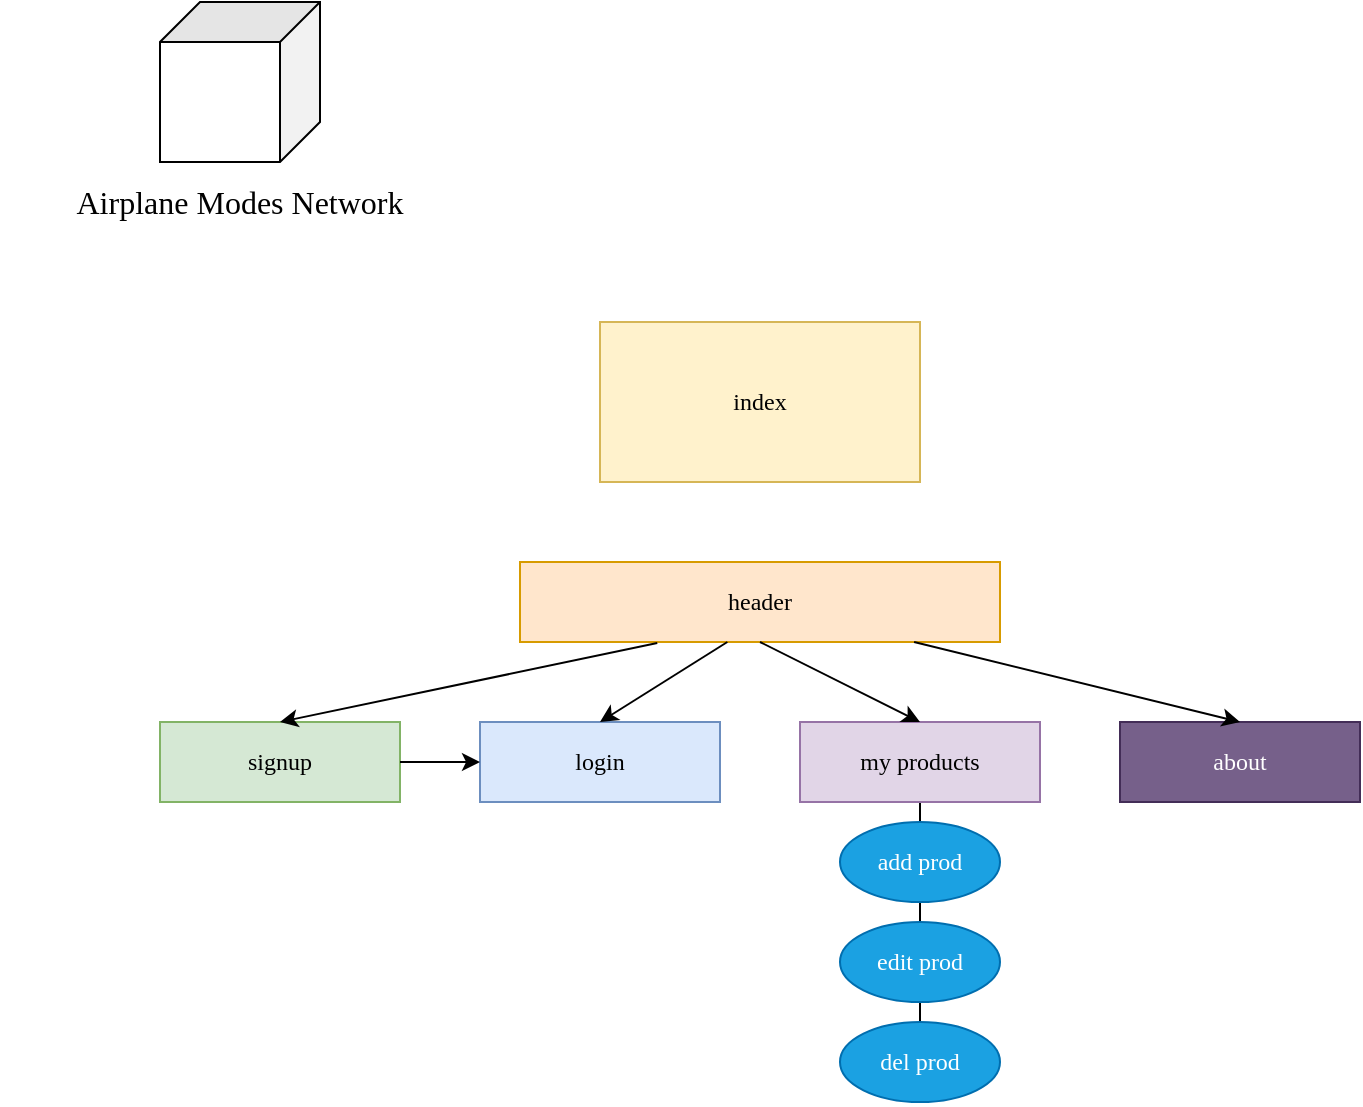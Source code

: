 <mxfile version="14.8.1" type="device"><diagram id="bVmHagoc_tDd0CF5SNT2" name="Page-1"><mxGraphModel dx="946" dy="544" grid="1" gridSize="10" guides="1" tooltips="1" connect="1" arrows="1" fold="1" page="1" pageScale="1" pageWidth="827" pageHeight="1169" math="0" shadow="0"><root><mxCell id="0"/><mxCell id="1" parent="0"/><mxCell id="C7AKGcM_3l_VxVjZ_Cte-22" value="" style="shape=cube;whiteSpace=wrap;html=1;boundedLbl=1;backgroundOutline=1;darkOpacity=0.05;darkOpacity2=0.1;direction=south;labelBackgroundColor=none;labelBorderColor=none;flipV=0;flipH=0;" vertex="1" parent="1"><mxGeometry x="120" y="80" width="80" height="80" as="geometry"/></mxCell><mxCell id="C7AKGcM_3l_VxVjZ_Cte-17" value="" style="endArrow=none;html=1;strokeWidth=1;exitX=0.5;exitY=1;exitDx=0;exitDy=0;entryX=0.5;entryY=1;entryDx=0;entryDy=0;rounded=0;fontFamily=Ubuntu;fontSource=https%3A%2F%2Ffonts.googleapis.com%2Fcss%3Ffamily%3DUbuntu;" edge="1" parent="1" source="C7AKGcM_3l_VxVjZ_Cte-15" target="C7AKGcM_3l_VxVjZ_Cte-12"><mxGeometry width="50" height="50" relative="1" as="geometry"><mxPoint x="330" y="460" as="sourcePoint"/><mxPoint x="492" y="484" as="targetPoint"/><Array as="points"/></mxGeometry></mxCell><mxCell id="C7AKGcM_3l_VxVjZ_Cte-1" value="header" style="rounded=0;whiteSpace=wrap;html=1;fillColor=#ffe6cc;strokeColor=#d79b00;fontFamily=Ubuntu;fontSource=https%3A%2F%2Ffonts.googleapis.com%2Fcss%3Ffamily%3DUbuntu;" vertex="1" parent="1"><mxGeometry x="300" y="360" width="240" height="40" as="geometry"/></mxCell><mxCell id="C7AKGcM_3l_VxVjZ_Cte-2" value="signup" style="rounded=0;whiteSpace=wrap;html=1;fillColor=#d5e8d4;strokeColor=#82b366;fontFamily=Ubuntu;fontSource=https%3A%2F%2Ffonts.googleapis.com%2Fcss%3Ffamily%3DUbuntu;" vertex="1" parent="1"><mxGeometry x="120" y="440" width="120" height="40" as="geometry"/></mxCell><mxCell id="C7AKGcM_3l_VxVjZ_Cte-3" value="login" style="rounded=0;whiteSpace=wrap;html=1;fillColor=#dae8fc;strokeColor=#6c8ebf;fontFamily=Ubuntu;fontSource=https%3A%2F%2Ffonts.googleapis.com%2Fcss%3Ffamily%3DUbuntu;" vertex="1" parent="1"><mxGeometry x="280" y="440" width="120" height="40" as="geometry"/></mxCell><mxCell id="C7AKGcM_3l_VxVjZ_Cte-5" value="" style="endArrow=classic;html=1;entryX=0.5;entryY=0;entryDx=0;entryDy=0;exitX=0.286;exitY=1.013;exitDx=0;exitDy=0;exitPerimeter=0;fontFamily=Ubuntu;fontSource=https%3A%2F%2Ffonts.googleapis.com%2Fcss%3Ffamily%3DUbuntu;" edge="1" parent="1" source="C7AKGcM_3l_VxVjZ_Cte-1" target="C7AKGcM_3l_VxVjZ_Cte-2"><mxGeometry width="50" height="50" relative="1" as="geometry"><mxPoint x="410" y="420" as="sourcePoint"/><mxPoint x="460" y="370" as="targetPoint"/></mxGeometry></mxCell><mxCell id="C7AKGcM_3l_VxVjZ_Cte-6" value="" style="endArrow=classic;html=1;entryX=0;entryY=0.5;entryDx=0;entryDy=0;exitX=1;exitY=0.5;exitDx=0;exitDy=0;fontFamily=Ubuntu;fontSource=https%3A%2F%2Ffonts.googleapis.com%2Fcss%3Ffamily%3DUbuntu;" edge="1" parent="1" source="C7AKGcM_3l_VxVjZ_Cte-2" target="C7AKGcM_3l_VxVjZ_Cte-3"><mxGeometry width="50" height="50" relative="1" as="geometry"><mxPoint x="410" y="420" as="sourcePoint"/><mxPoint x="460" y="370" as="targetPoint"/></mxGeometry></mxCell><mxCell id="C7AKGcM_3l_VxVjZ_Cte-7" value="" style="endArrow=classic;html=1;exitX=0.432;exitY=1;exitDx=0;exitDy=0;exitPerimeter=0;entryX=0.5;entryY=0;entryDx=0;entryDy=0;fontFamily=Ubuntu;fontSource=https%3A%2F%2Ffonts.googleapis.com%2Fcss%3Ffamily%3DUbuntu;" edge="1" parent="1" source="C7AKGcM_3l_VxVjZ_Cte-1" target="C7AKGcM_3l_VxVjZ_Cte-3"><mxGeometry width="50" height="50" relative="1" as="geometry"><mxPoint x="410" y="420" as="sourcePoint"/><mxPoint x="460" y="370" as="targetPoint"/></mxGeometry></mxCell><mxCell id="C7AKGcM_3l_VxVjZ_Cte-10" value="index" style="rounded=0;whiteSpace=wrap;html=1;fillColor=#fff2cc;strokeColor=#d6b656;fontFamily=Ubuntu;fontSource=https%3A%2F%2Ffonts.googleapis.com%2Fcss%3Ffamily%3DUbuntu;" vertex="1" parent="1"><mxGeometry x="340" y="240" width="160" height="80" as="geometry"/></mxCell><mxCell id="C7AKGcM_3l_VxVjZ_Cte-12" value="my products" style="rounded=0;whiteSpace=wrap;html=1;fillColor=#e1d5e7;strokeColor=#9673a6;fontFamily=Ubuntu;fontSource=https%3A%2F%2Ffonts.googleapis.com%2Fcss%3Ffamily%3DUbuntu;" vertex="1" parent="1"><mxGeometry x="440" y="440" width="120" height="40" as="geometry"/></mxCell><mxCell id="C7AKGcM_3l_VxVjZ_Cte-13" value="about" style="rounded=0;whiteSpace=wrap;html=1;fillColor=#76608a;strokeColor=#432D57;fontColor=#ffffff;fontFamily=Ubuntu;fontSource=https%3A%2F%2Ffonts.googleapis.com%2Fcss%3Ffamily%3DUbuntu;" vertex="1" parent="1"><mxGeometry x="600" y="440" width="120" height="40" as="geometry"/></mxCell><mxCell id="C7AKGcM_3l_VxVjZ_Cte-14" value="add prod" style="ellipse;whiteSpace=wrap;html=1;fillColor=#1ba1e2;strokeColor=#006EAF;fontColor=#ffffff;fontFamily=Ubuntu;fontSource=https%3A%2F%2Ffonts.googleapis.com%2Fcss%3Ffamily%3DUbuntu;" vertex="1" parent="1"><mxGeometry x="460" y="490" width="80" height="40" as="geometry"/></mxCell><mxCell id="C7AKGcM_3l_VxVjZ_Cte-15" value="del prod" style="ellipse;whiteSpace=wrap;html=1;fillColor=#1ba1e2;strokeColor=#006EAF;fontColor=#ffffff;fontFamily=Ubuntu;fontSource=https%3A%2F%2Ffonts.googleapis.com%2Fcss%3Ffamily%3DUbuntu;" vertex="1" parent="1"><mxGeometry x="460" y="590" width="80" height="40" as="geometry"/></mxCell><mxCell id="C7AKGcM_3l_VxVjZ_Cte-16" value="edit prod" style="ellipse;whiteSpace=wrap;html=1;fillColor=#1ba1e2;strokeColor=#006EAF;fontColor=#ffffff;fontFamily=Ubuntu;fontSource=https%3A%2F%2Ffonts.googleapis.com%2Fcss%3Ffamily%3DUbuntu;" vertex="1" parent="1"><mxGeometry x="460" y="540" width="80" height="40" as="geometry"/></mxCell><mxCell id="C7AKGcM_3l_VxVjZ_Cte-19" value="" style="endArrow=classic;html=1;strokeColor=#000000;strokeWidth=1;entryX=0.5;entryY=0;entryDx=0;entryDy=0;exitX=0.5;exitY=1;exitDx=0;exitDy=0;fontFamily=Ubuntu;fontSource=https%3A%2F%2Ffonts.googleapis.com%2Fcss%3Ffamily%3DUbuntu;" edge="1" parent="1" source="C7AKGcM_3l_VxVjZ_Cte-1" target="C7AKGcM_3l_VxVjZ_Cte-12"><mxGeometry width="50" height="50" relative="1" as="geometry"><mxPoint x="330" y="460" as="sourcePoint"/><mxPoint x="380" y="410" as="targetPoint"/></mxGeometry></mxCell><mxCell id="C7AKGcM_3l_VxVjZ_Cte-20" value="" style="endArrow=classic;html=1;strokeColor=#000000;strokeWidth=1;entryX=0.5;entryY=0;entryDx=0;entryDy=0;exitX=0.821;exitY=1;exitDx=0;exitDy=0;exitPerimeter=0;fontFamily=Ubuntu;fontSource=https%3A%2F%2Ffonts.googleapis.com%2Fcss%3Ffamily%3DUbuntu;" edge="1" parent="1" source="C7AKGcM_3l_VxVjZ_Cte-1" target="C7AKGcM_3l_VxVjZ_Cte-13"><mxGeometry width="50" height="50" relative="1" as="geometry"><mxPoint x="330" y="460" as="sourcePoint"/><mxPoint x="380" y="410" as="targetPoint"/></mxGeometry></mxCell><mxCell id="C7AKGcM_3l_VxVjZ_Cte-23" value="&lt;font face=&quot;Ubuntu&quot; data-font-src=&quot;https://fonts.googleapis.com/css?family=Ubuntu&quot; style=&quot;font-size: 16px;&quot;&gt;Airplane Modes Network&lt;/font&gt;" style="text;html=1;strokeColor=none;fillColor=none;align=center;verticalAlign=middle;whiteSpace=wrap;rounded=0;fontSize=16;" vertex="1" parent="1"><mxGeometry x="40" y="170" width="240" height="20" as="geometry"/></mxCell></root></mxGraphModel></diagram></mxfile>